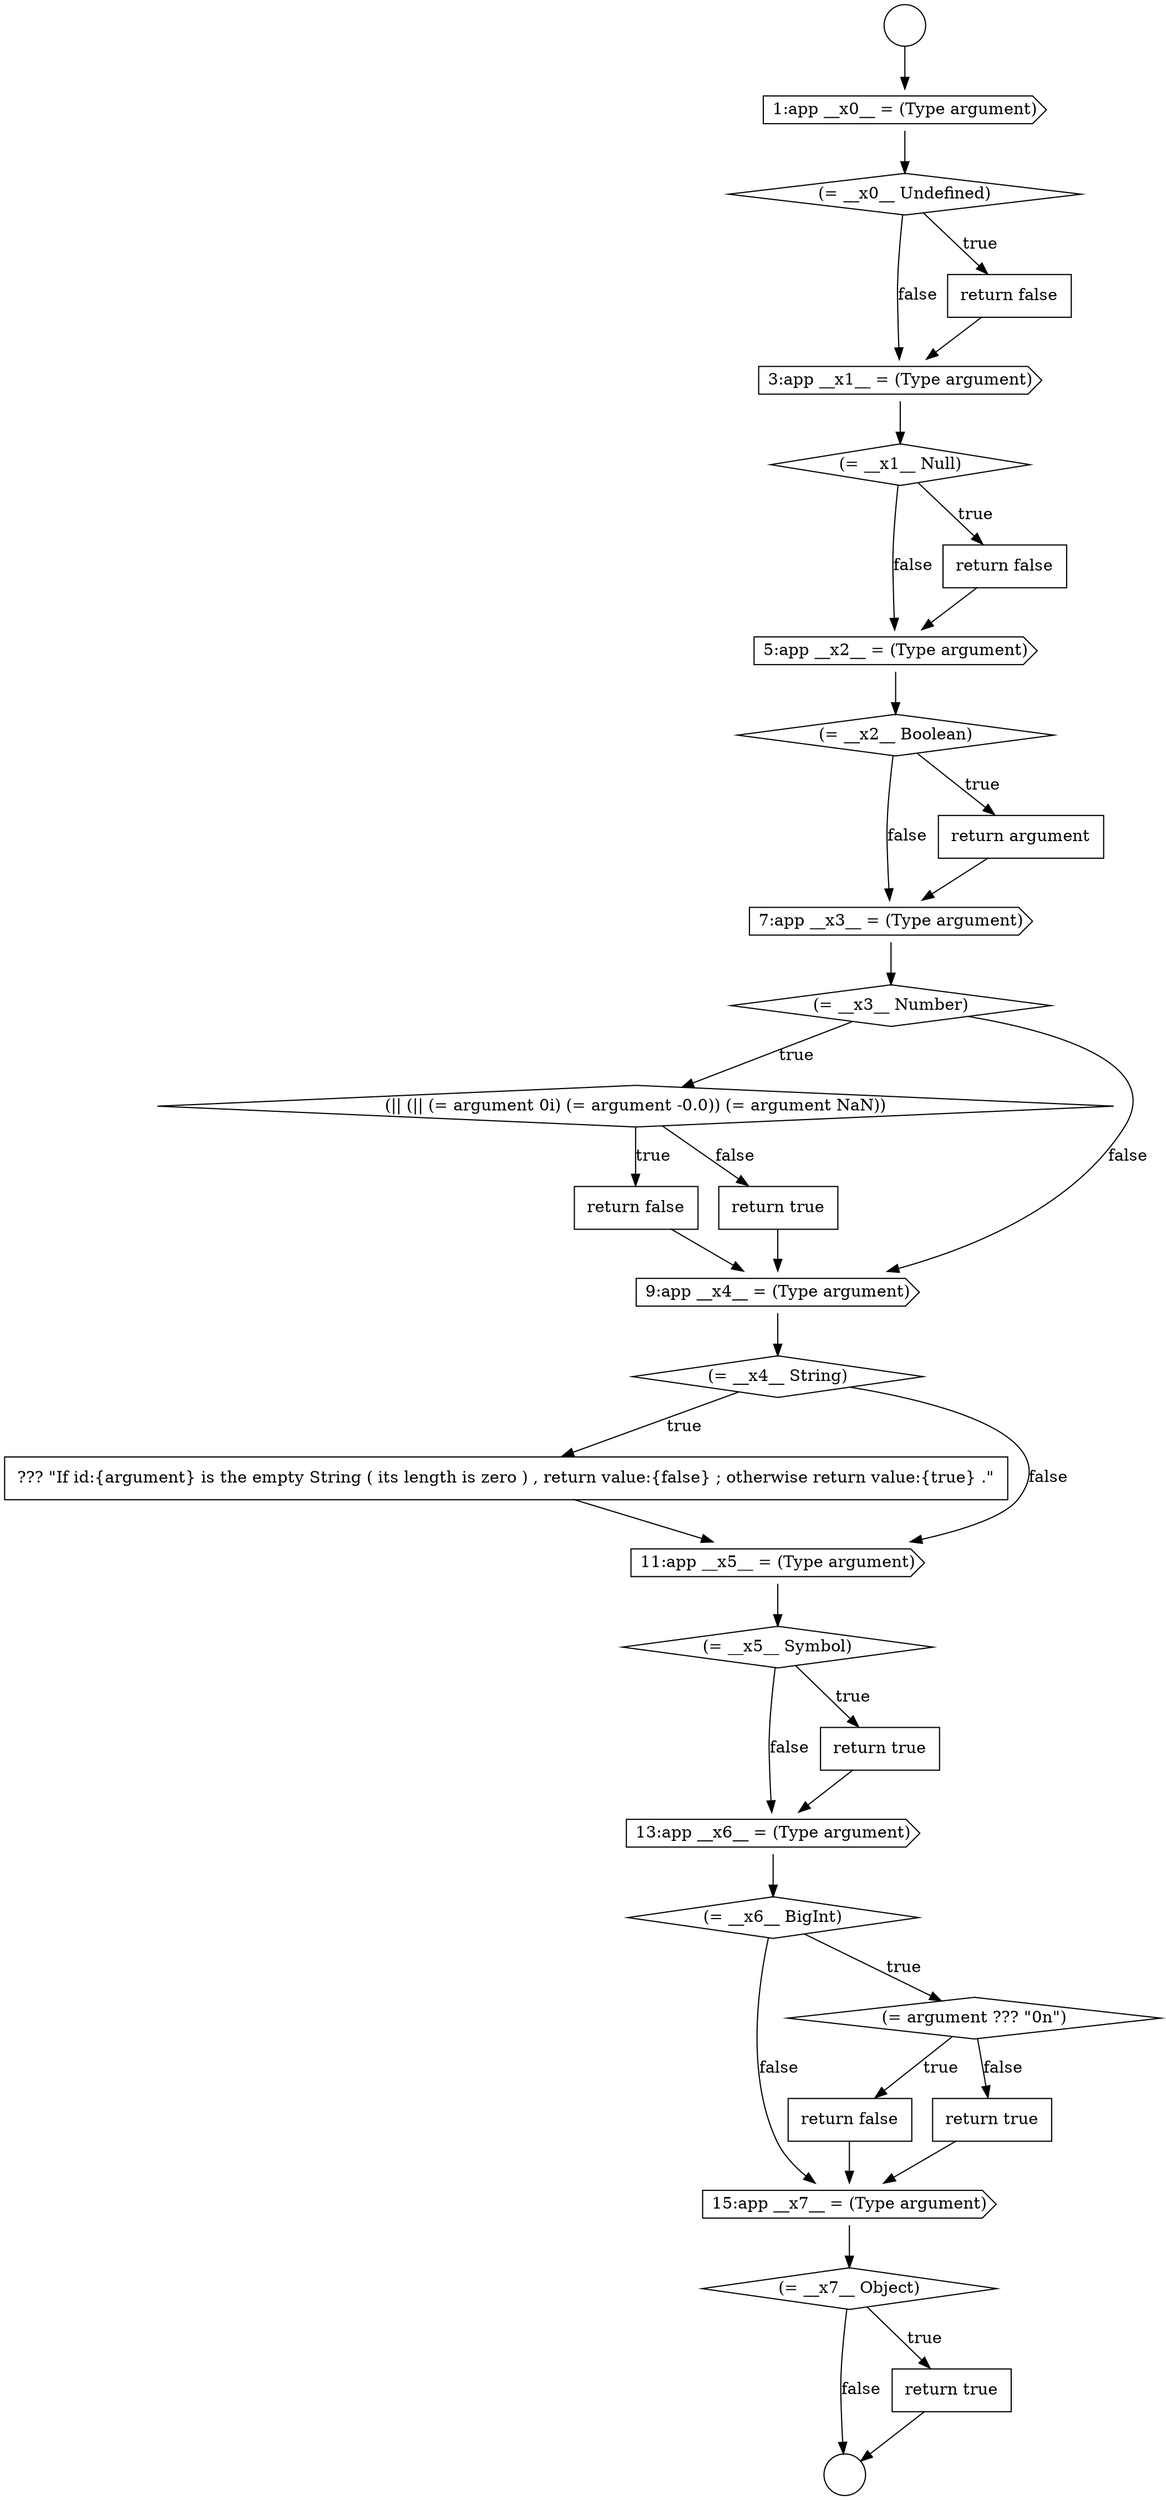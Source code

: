 digraph {
  node20530 [shape=none, margin=0, label=<<font color="black">
    <table border="0" cellborder="1" cellspacing="0" cellpadding="10">
      <tr><td align="left">return false</td></tr>
    </table>
  </font>> color="black" fillcolor="white" style=filled]
  node20513 [shape=cds, label=<<font color="black">5:app __x2__ = (Type argument)</font>> color="black" fillcolor="white" style=filled]
  node20518 [shape=diamond, label=<<font color="black">(|| (|| (= argument 0i) (= argument -0.0)) (= argument NaN))</font>> color="black" fillcolor="white" style=filled]
  node20532 [shape=cds, label=<<font color="black">15:app __x7__ = (Type argument)</font>> color="black" fillcolor="white" style=filled]
  node20506 [shape=circle label=" " color="black" fillcolor="white" style=filled]
  node20519 [shape=none, margin=0, label=<<font color="black">
    <table border="0" cellborder="1" cellspacing="0" cellpadding="10">
      <tr><td align="left">return false</td></tr>
    </table>
  </font>> color="black" fillcolor="white" style=filled]
  node20523 [shape=none, margin=0, label=<<font color="black">
    <table border="0" cellborder="1" cellspacing="0" cellpadding="10">
      <tr><td align="left">??? &quot;If id:{argument} is the empty String ( its length is zero ) , return value:{false} ; otherwise return value:{true} .&quot;</td></tr>
    </table>
  </font>> color="black" fillcolor="white" style=filled]
  node20505 [shape=circle label=" " color="black" fillcolor="white" style=filled]
  node20516 [shape=cds, label=<<font color="black">7:app __x3__ = (Type argument)</font>> color="black" fillcolor="white" style=filled]
  node20527 [shape=cds, label=<<font color="black">13:app __x6__ = (Type argument)</font>> color="black" fillcolor="white" style=filled]
  node20520 [shape=none, margin=0, label=<<font color="black">
    <table border="0" cellborder="1" cellspacing="0" cellpadding="10">
      <tr><td align="left">return true</td></tr>
    </table>
  </font>> color="black" fillcolor="white" style=filled]
  node20534 [shape=none, margin=0, label=<<font color="black">
    <table border="0" cellborder="1" cellspacing="0" cellpadding="10">
      <tr><td align="left">return true</td></tr>
    </table>
  </font>> color="black" fillcolor="white" style=filled]
  node20524 [shape=cds, label=<<font color="black">11:app __x5__ = (Type argument)</font>> color="black" fillcolor="white" style=filled]
  node20507 [shape=cds, label=<<font color="black">1:app __x0__ = (Type argument)</font>> color="black" fillcolor="white" style=filled]
  node20511 [shape=diamond, label=<<font color="black">(= __x1__ Null)</font>> color="black" fillcolor="white" style=filled]
  node20508 [shape=diamond, label=<<font color="black">(= __x0__ Undefined)</font>> color="black" fillcolor="white" style=filled]
  node20533 [shape=diamond, label=<<font color="black">(= __x7__ Object)</font>> color="black" fillcolor="white" style=filled]
  node20528 [shape=diamond, label=<<font color="black">(= __x6__ BigInt)</font>> color="black" fillcolor="white" style=filled]
  node20517 [shape=diamond, label=<<font color="black">(= __x3__ Number)</font>> color="black" fillcolor="white" style=filled]
  node20521 [shape=cds, label=<<font color="black">9:app __x4__ = (Type argument)</font>> color="black" fillcolor="white" style=filled]
  node20529 [shape=diamond, label=<<font color="black">(= argument ??? &quot;0n&quot;)</font>> color="black" fillcolor="white" style=filled]
  node20510 [shape=cds, label=<<font color="black">3:app __x1__ = (Type argument)</font>> color="black" fillcolor="white" style=filled]
  node20522 [shape=diamond, label=<<font color="black">(= __x4__ String)</font>> color="black" fillcolor="white" style=filled]
  node20514 [shape=diamond, label=<<font color="black">(= __x2__ Boolean)</font>> color="black" fillcolor="white" style=filled]
  node20525 [shape=diamond, label=<<font color="black">(= __x5__ Symbol)</font>> color="black" fillcolor="white" style=filled]
  node20526 [shape=none, margin=0, label=<<font color="black">
    <table border="0" cellborder="1" cellspacing="0" cellpadding="10">
      <tr><td align="left">return true</td></tr>
    </table>
  </font>> color="black" fillcolor="white" style=filled]
  node20509 [shape=none, margin=0, label=<<font color="black">
    <table border="0" cellborder="1" cellspacing="0" cellpadding="10">
      <tr><td align="left">return false</td></tr>
    </table>
  </font>> color="black" fillcolor="white" style=filled]
  node20515 [shape=none, margin=0, label=<<font color="black">
    <table border="0" cellborder="1" cellspacing="0" cellpadding="10">
      <tr><td align="left">return argument</td></tr>
    </table>
  </font>> color="black" fillcolor="white" style=filled]
  node20512 [shape=none, margin=0, label=<<font color="black">
    <table border="0" cellborder="1" cellspacing="0" cellpadding="10">
      <tr><td align="left">return false</td></tr>
    </table>
  </font>> color="black" fillcolor="white" style=filled]
  node20531 [shape=none, margin=0, label=<<font color="black">
    <table border="0" cellborder="1" cellspacing="0" cellpadding="10">
      <tr><td align="left">return true</td></tr>
    </table>
  </font>> color="black" fillcolor="white" style=filled]
  node20524 -> node20525 [ color="black"]
  node20508 -> node20509 [label=<<font color="black">true</font>> color="black"]
  node20508 -> node20510 [label=<<font color="black">false</font>> color="black"]
  node20519 -> node20521 [ color="black"]
  node20528 -> node20529 [label=<<font color="black">true</font>> color="black"]
  node20528 -> node20532 [label=<<font color="black">false</font>> color="black"]
  node20515 -> node20516 [ color="black"]
  node20532 -> node20533 [ color="black"]
  node20507 -> node20508 [ color="black"]
  node20526 -> node20527 [ color="black"]
  node20511 -> node20512 [label=<<font color="black">true</font>> color="black"]
  node20511 -> node20513 [label=<<font color="black">false</font>> color="black"]
  node20517 -> node20518 [label=<<font color="black">true</font>> color="black"]
  node20517 -> node20521 [label=<<font color="black">false</font>> color="black"]
  node20534 -> node20506 [ color="black"]
  node20529 -> node20530 [label=<<font color="black">true</font>> color="black"]
  node20529 -> node20531 [label=<<font color="black">false</font>> color="black"]
  node20509 -> node20510 [ color="black"]
  node20525 -> node20526 [label=<<font color="black">true</font>> color="black"]
  node20525 -> node20527 [label=<<font color="black">false</font>> color="black"]
  node20522 -> node20523 [label=<<font color="black">true</font>> color="black"]
  node20522 -> node20524 [label=<<font color="black">false</font>> color="black"]
  node20531 -> node20532 [ color="black"]
  node20530 -> node20532 [ color="black"]
  node20505 -> node20507 [ color="black"]
  node20516 -> node20517 [ color="black"]
  node20521 -> node20522 [ color="black"]
  node20527 -> node20528 [ color="black"]
  node20514 -> node20515 [label=<<font color="black">true</font>> color="black"]
  node20514 -> node20516 [label=<<font color="black">false</font>> color="black"]
  node20510 -> node20511 [ color="black"]
  node20518 -> node20519 [label=<<font color="black">true</font>> color="black"]
  node20518 -> node20520 [label=<<font color="black">false</font>> color="black"]
  node20513 -> node20514 [ color="black"]
  node20523 -> node20524 [ color="black"]
  node20512 -> node20513 [ color="black"]
  node20533 -> node20534 [label=<<font color="black">true</font>> color="black"]
  node20533 -> node20506 [label=<<font color="black">false</font>> color="black"]
  node20520 -> node20521 [ color="black"]
}
